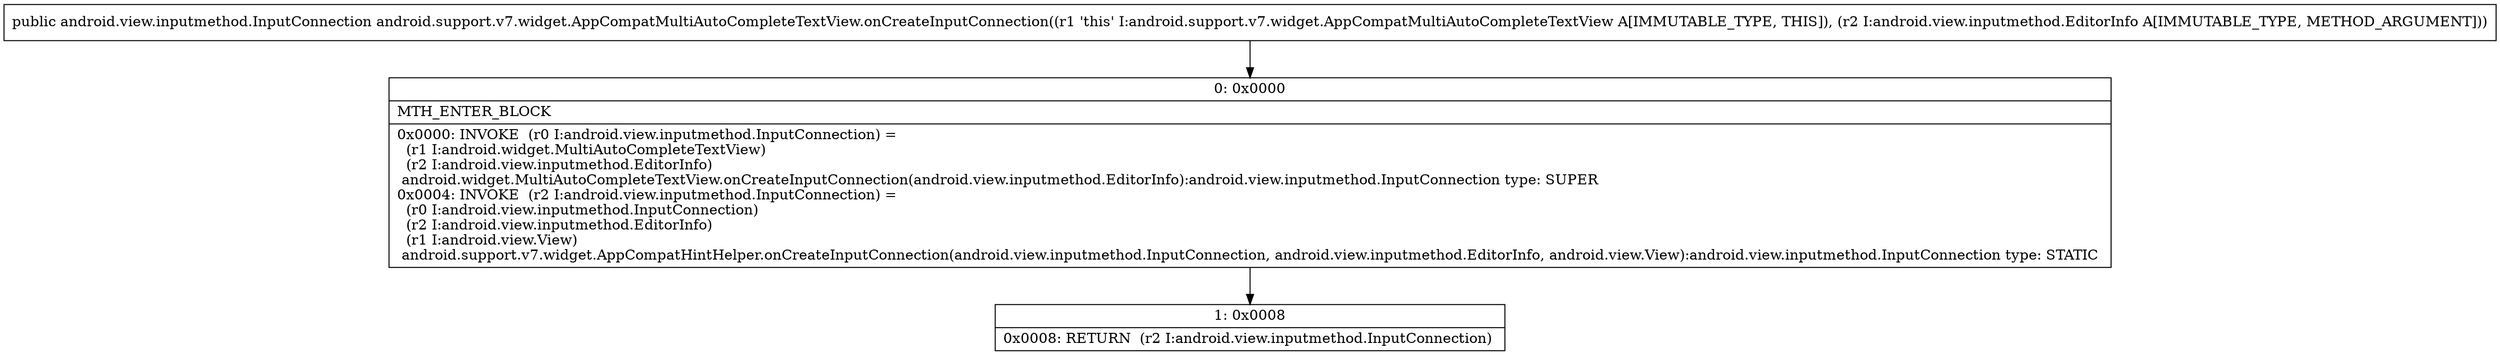 digraph "CFG forandroid.support.v7.widget.AppCompatMultiAutoCompleteTextView.onCreateInputConnection(Landroid\/view\/inputmethod\/EditorInfo;)Landroid\/view\/inputmethod\/InputConnection;" {
Node_0 [shape=record,label="{0\:\ 0x0000|MTH_ENTER_BLOCK\l|0x0000: INVOKE  (r0 I:android.view.inputmethod.InputConnection) = \l  (r1 I:android.widget.MultiAutoCompleteTextView)\l  (r2 I:android.view.inputmethod.EditorInfo)\l android.widget.MultiAutoCompleteTextView.onCreateInputConnection(android.view.inputmethod.EditorInfo):android.view.inputmethod.InputConnection type: SUPER \l0x0004: INVOKE  (r2 I:android.view.inputmethod.InputConnection) = \l  (r0 I:android.view.inputmethod.InputConnection)\l  (r2 I:android.view.inputmethod.EditorInfo)\l  (r1 I:android.view.View)\l android.support.v7.widget.AppCompatHintHelper.onCreateInputConnection(android.view.inputmethod.InputConnection, android.view.inputmethod.EditorInfo, android.view.View):android.view.inputmethod.InputConnection type: STATIC \l}"];
Node_1 [shape=record,label="{1\:\ 0x0008|0x0008: RETURN  (r2 I:android.view.inputmethod.InputConnection) \l}"];
MethodNode[shape=record,label="{public android.view.inputmethod.InputConnection android.support.v7.widget.AppCompatMultiAutoCompleteTextView.onCreateInputConnection((r1 'this' I:android.support.v7.widget.AppCompatMultiAutoCompleteTextView A[IMMUTABLE_TYPE, THIS]), (r2 I:android.view.inputmethod.EditorInfo A[IMMUTABLE_TYPE, METHOD_ARGUMENT])) }"];
MethodNode -> Node_0;
Node_0 -> Node_1;
}

